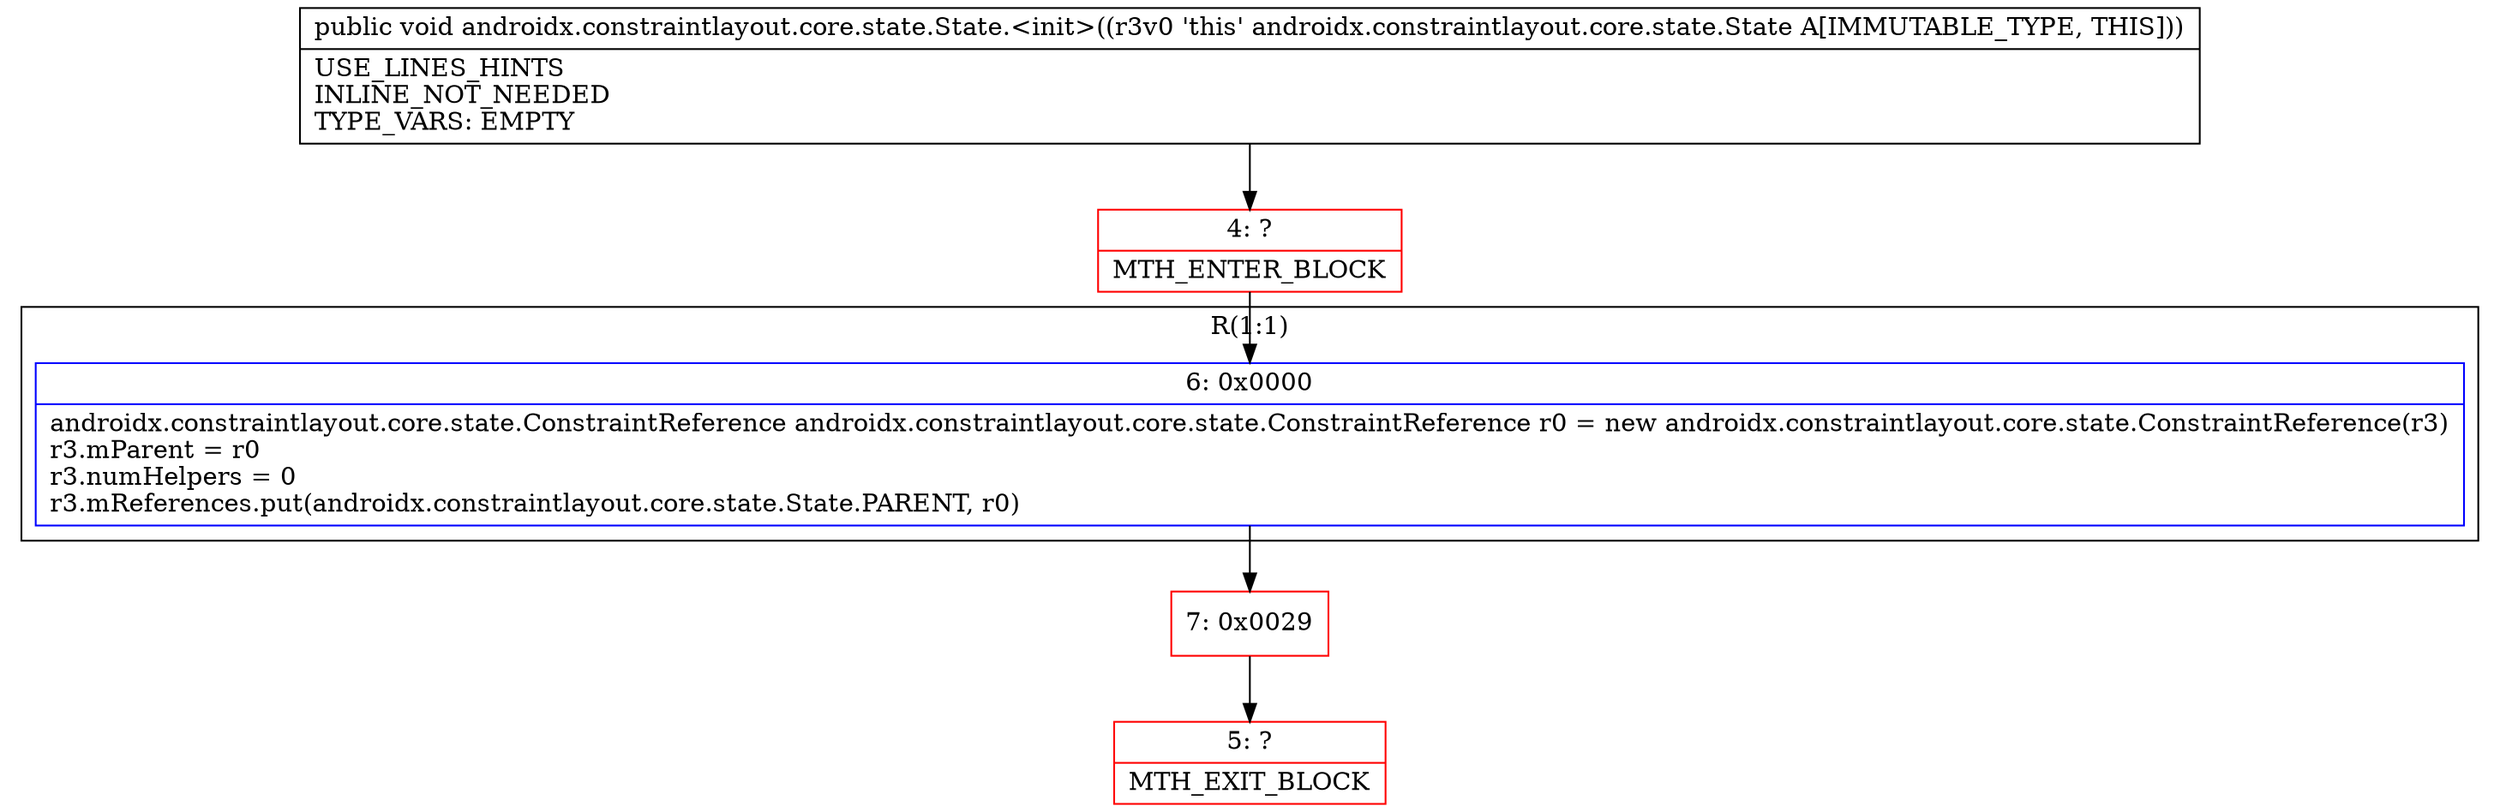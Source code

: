 digraph "CFG forandroidx.constraintlayout.core.state.State.\<init\>()V" {
subgraph cluster_Region_1960650239 {
label = "R(1:1)";
node [shape=record,color=blue];
Node_6 [shape=record,label="{6\:\ 0x0000|androidx.constraintlayout.core.state.ConstraintReference androidx.constraintlayout.core.state.ConstraintReference r0 = new androidx.constraintlayout.core.state.ConstraintReference(r3)\lr3.mParent = r0\lr3.numHelpers = 0\lr3.mReferences.put(androidx.constraintlayout.core.state.State.PARENT, r0)\l}"];
}
Node_4 [shape=record,color=red,label="{4\:\ ?|MTH_ENTER_BLOCK\l}"];
Node_7 [shape=record,color=red,label="{7\:\ 0x0029}"];
Node_5 [shape=record,color=red,label="{5\:\ ?|MTH_EXIT_BLOCK\l}"];
MethodNode[shape=record,label="{public void androidx.constraintlayout.core.state.State.\<init\>((r3v0 'this' androidx.constraintlayout.core.state.State A[IMMUTABLE_TYPE, THIS]))  | USE_LINES_HINTS\lINLINE_NOT_NEEDED\lTYPE_VARS: EMPTY\l}"];
MethodNode -> Node_4;Node_6 -> Node_7;
Node_4 -> Node_6;
Node_7 -> Node_5;
}

